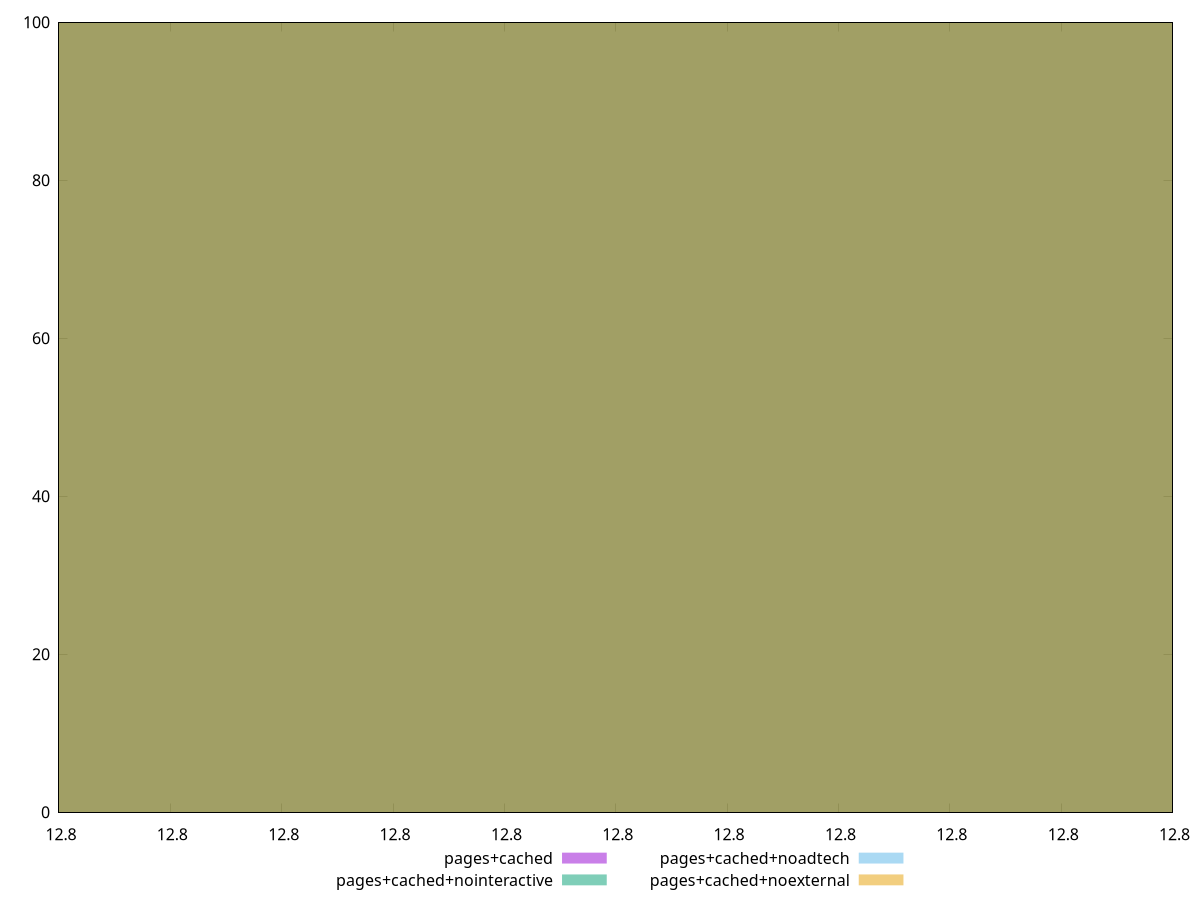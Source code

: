 $_pagesCached <<EOF
12.80000000000001 100
EOF
$_pagesCachedNointeractive <<EOF
12.80000000000001 100
EOF
$_pagesCachedNoadtech <<EOF
12.80000000000001 100
EOF
$_pagesCachedNoexternal <<EOF
12.80000000000001 100
EOF
set key outside below
set terminal pngcairo
set output "report_00006_2020-11-02T20-21-41.718Z/estimated-input-latency/estimated-input-latency_pages+cached_pages+cached+nointeractive_pages+cached+noadtech_pages+cached+noexternal+hist.png"
set boxwidth 1.7983939046234355e-14
set style fill transparent solid 0.5 noborder
set yrange [0:100]
plot $_pagesCached title "pages+cached" with boxes ,$_pagesCachedNointeractive title "pages+cached+nointeractive" with boxes ,$_pagesCachedNoadtech title "pages+cached+noadtech" with boxes ,$_pagesCachedNoexternal title "pages+cached+noexternal" with boxes ,